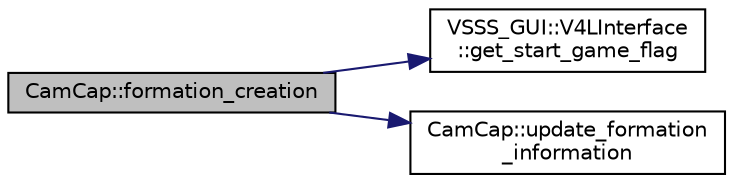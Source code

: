 digraph "CamCap::formation_creation"
{
 // INTERACTIVE_SVG=YES
  edge [fontname="Helvetica",fontsize="10",labelfontname="Helvetica",labelfontsize="10"];
  node [fontname="Helvetica",fontsize="10",shape=record];
  rankdir="LR";
  Node325 [label="CamCap::formation_creation",height=0.2,width=0.4,color="black", fillcolor="grey75", style="filled", fontcolor="black"];
  Node325 -> Node326 [color="midnightblue",fontsize="10",style="solid",fontname="Helvetica"];
  Node326 [label="VSSS_GUI::V4LInterface\l::get_start_game_flag",height=0.2,width=0.4,color="black", fillcolor="white", style="filled",URL="$class_v_s_s_s___g_u_i_1_1_v4_l_interface.html#afb1f877ebf3a82de783f6860979eea85"];
  Node325 -> Node327 [color="midnightblue",fontsize="10",style="solid",fontname="Helvetica"];
  Node327 [label="CamCap::update_formation\l_information",height=0.2,width=0.4,color="black", fillcolor="white", style="filled",URL="$class_cam_cap.html#afa26f0cbaee5db899735934f3548ebe9",tooltip="Updates information given by interface in strategy. "];
}
